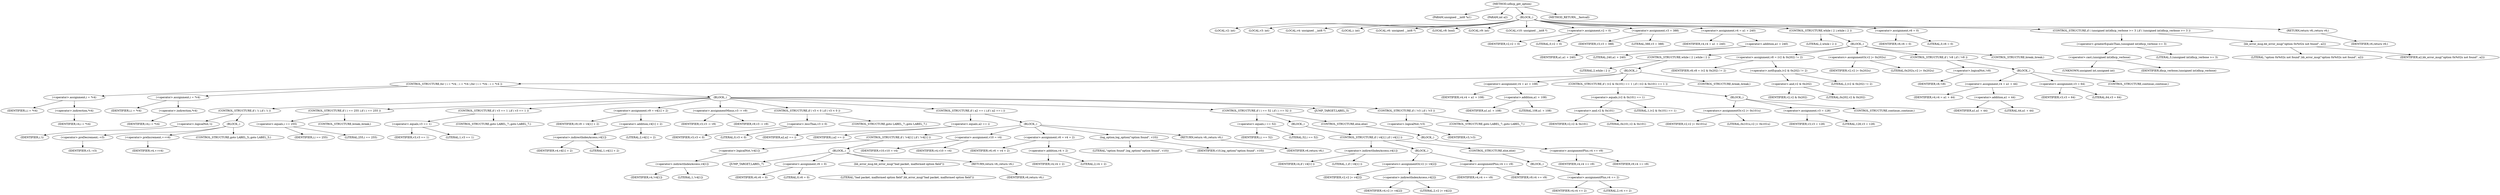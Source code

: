 digraph udhcp_get_option {  
"1000109" [label = "(METHOD,udhcp_get_option)" ]
"1000110" [label = "(PARAM,unsigned __int8 *a1)" ]
"1000111" [label = "(PARAM,int a2)" ]
"1000112" [label = "(BLOCK,,)" ]
"1000113" [label = "(LOCAL,v2: int)" ]
"1000114" [label = "(LOCAL,v3: int)" ]
"1000115" [label = "(LOCAL,v4: unsigned __int8 *)" ]
"1000116" [label = "(LOCAL,i: int)" ]
"1000117" [label = "(LOCAL,v6: unsigned __int8 *)" ]
"1000118" [label = "(LOCAL,v8: bool)" ]
"1000119" [label = "(LOCAL,v9: int)" ]
"1000120" [label = "(LOCAL,v10: unsigned __int8 *)" ]
"1000121" [label = "(<operator>.assignment,v2 = 0)" ]
"1000122" [label = "(IDENTIFIER,v2,v2 = 0)" ]
"1000123" [label = "(LITERAL,0,v2 = 0)" ]
"1000124" [label = "(<operator>.assignment,v3 = 388)" ]
"1000125" [label = "(IDENTIFIER,v3,v3 = 388)" ]
"1000126" [label = "(LITERAL,388,v3 = 388)" ]
"1000127" [label = "(<operator>.assignment,v4 = a1 + 240)" ]
"1000128" [label = "(IDENTIFIER,v4,v4 = a1 + 240)" ]
"1000129" [label = "(<operator>.addition,a1 + 240)" ]
"1000130" [label = "(IDENTIFIER,a1,a1 + 240)" ]
"1000131" [label = "(LITERAL,240,a1 + 240)" ]
"1000132" [label = "(CONTROL_STRUCTURE,while ( 2 ),while ( 2 ))" ]
"1000133" [label = "(LITERAL,2,while ( 2 ))" ]
"1000134" [label = "(BLOCK,,)" ]
"1000135" [label = "(CONTROL_STRUCTURE,while ( 2 ),while ( 2 ))" ]
"1000136" [label = "(LITERAL,2,while ( 2 ))" ]
"1000137" [label = "(BLOCK,,)" ]
"1000138" [label = "(CONTROL_STRUCTURE,for ( i = *v4; ; i = *v4 ),for ( i = *v4; ; i = *v4 ))" ]
"1000139" [label = "(<operator>.assignment,i = *v4)" ]
"1000140" [label = "(IDENTIFIER,i,i = *v4)" ]
"1000141" [label = "(<operator>.indirection,*v4)" ]
"1000142" [label = "(IDENTIFIER,v4,i = *v4)" ]
"1000143" [label = "(<operator>.assignment,i = *v4)" ]
"1000144" [label = "(IDENTIFIER,i,i = *v4)" ]
"1000145" [label = "(<operator>.indirection,*v4)" ]
"1000146" [label = "(IDENTIFIER,v4,i = *v4)" ]
"1000147" [label = "(BLOCK,,)" ]
"1000148" [label = "(CONTROL_STRUCTURE,if ( !i ),if ( !i ))" ]
"1000149" [label = "(<operator>.logicalNot,!i)" ]
"1000150" [label = "(IDENTIFIER,i,!i)" ]
"1000151" [label = "(BLOCK,,)" ]
"1000152" [label = "(<operator>.preDecrement,--v3)" ]
"1000153" [label = "(IDENTIFIER,v3,--v3)" ]
"1000154" [label = "(<operator>.preIncrement,++v4)" ]
"1000155" [label = "(IDENTIFIER,v4,++v4)" ]
"1000156" [label = "(CONTROL_STRUCTURE,goto LABEL_5;,goto LABEL_5;)" ]
"1000157" [label = "(CONTROL_STRUCTURE,if ( i == 255 ),if ( i == 255 ))" ]
"1000158" [label = "(<operator>.equals,i == 255)" ]
"1000159" [label = "(IDENTIFIER,i,i == 255)" ]
"1000160" [label = "(LITERAL,255,i == 255)" ]
"1000161" [label = "(CONTROL_STRUCTURE,break;,break;)" ]
"1000162" [label = "(CONTROL_STRUCTURE,if ( v3 == 1 ),if ( v3 == 1 ))" ]
"1000163" [label = "(<operator>.equals,v3 == 1)" ]
"1000164" [label = "(IDENTIFIER,v3,v3 == 1)" ]
"1000165" [label = "(LITERAL,1,v3 == 1)" ]
"1000166" [label = "(CONTROL_STRUCTURE,goto LABEL_7;,goto LABEL_7;)" ]
"1000167" [label = "(<operator>.assignment,v9 = v4[1] + 2)" ]
"1000168" [label = "(IDENTIFIER,v9,v9 = v4[1] + 2)" ]
"1000169" [label = "(<operator>.addition,v4[1] + 2)" ]
"1000170" [label = "(<operator>.indirectIndexAccess,v4[1])" ]
"1000171" [label = "(IDENTIFIER,v4,v4[1] + 2)" ]
"1000172" [label = "(LITERAL,1,v4[1] + 2)" ]
"1000173" [label = "(LITERAL,2,v4[1] + 2)" ]
"1000174" [label = "(<operator>.assignmentMinus,v3 -= v9)" ]
"1000175" [label = "(IDENTIFIER,v3,v3 -= v9)" ]
"1000176" [label = "(IDENTIFIER,v9,v3 -= v9)" ]
"1000177" [label = "(CONTROL_STRUCTURE,if ( v3 < 0 ),if ( v3 < 0 ))" ]
"1000178" [label = "(<operator>.lessThan,v3 < 0)" ]
"1000179" [label = "(IDENTIFIER,v3,v3 < 0)" ]
"1000180" [label = "(LITERAL,0,v3 < 0)" ]
"1000181" [label = "(CONTROL_STRUCTURE,goto LABEL_7;,goto LABEL_7;)" ]
"1000182" [label = "(CONTROL_STRUCTURE,if ( a2 == i ),if ( a2 == i ))" ]
"1000183" [label = "(<operator>.equals,a2 == i)" ]
"1000184" [label = "(IDENTIFIER,a2,a2 == i)" ]
"1000185" [label = "(IDENTIFIER,i,a2 == i)" ]
"1000186" [label = "(BLOCK,,)" ]
"1000187" [label = "(CONTROL_STRUCTURE,if ( !v4[1] ),if ( !v4[1] ))" ]
"1000188" [label = "(<operator>.logicalNot,!v4[1])" ]
"1000189" [label = "(<operator>.indirectIndexAccess,v4[1])" ]
"1000190" [label = "(IDENTIFIER,v4,!v4[1])" ]
"1000191" [label = "(LITERAL,1,!v4[1])" ]
"1000192" [label = "(BLOCK,,)" ]
"1000193" [label = "(JUMP_TARGET,LABEL_7)" ]
"1000194" [label = "(<operator>.assignment,v6 = 0)" ]
"1000195" [label = "(IDENTIFIER,v6,v6 = 0)" ]
"1000196" [label = "(LITERAL,0,v6 = 0)" ]
"1000197" [label = "(bb_error_msg,bb_error_msg(\"bad packet, malformed option field\"))" ]
"1000198" [label = "(LITERAL,\"bad packet, malformed option field\",bb_error_msg(\"bad packet, malformed option field\"))" ]
"1000199" [label = "(RETURN,return v6;,return v6;)" ]
"1000200" [label = "(IDENTIFIER,v6,return v6;)" ]
"1000201" [label = "(<operator>.assignment,v10 = v4)" ]
"1000202" [label = "(IDENTIFIER,v10,v10 = v4)" ]
"1000203" [label = "(IDENTIFIER,v4,v10 = v4)" ]
"1000204" [label = "(<operator>.assignment,v6 = v4 + 2)" ]
"1000205" [label = "(IDENTIFIER,v6,v6 = v4 + 2)" ]
"1000206" [label = "(<operator>.addition,v4 + 2)" ]
"1000207" [label = "(IDENTIFIER,v4,v4 + 2)" ]
"1000208" [label = "(LITERAL,2,v4 + 2)" ]
"1000209" [label = "(log_option,log_option(\"option found\", v10))" ]
"1000210" [label = "(LITERAL,\"option found\",log_option(\"option found\", v10))" ]
"1000211" [label = "(IDENTIFIER,v10,log_option(\"option found\", v10))" ]
"1000212" [label = "(RETURN,return v6;,return v6;)" ]
"1000213" [label = "(IDENTIFIER,v6,return v6;)" ]
"1000214" [label = "(CONTROL_STRUCTURE,if ( i == 52 ),if ( i == 52 ))" ]
"1000215" [label = "(<operator>.equals,i == 52)" ]
"1000216" [label = "(IDENTIFIER,i,i == 52)" ]
"1000217" [label = "(LITERAL,52,i == 52)" ]
"1000218" [label = "(BLOCK,,)" ]
"1000219" [label = "(CONTROL_STRUCTURE,if ( v4[1] ),if ( v4[1] ))" ]
"1000220" [label = "(<operator>.indirectIndexAccess,v4[1])" ]
"1000221" [label = "(IDENTIFIER,v4,if ( v4[1] ))" ]
"1000222" [label = "(LITERAL,1,if ( v4[1] ))" ]
"1000223" [label = "(BLOCK,,)" ]
"1000224" [label = "(<operators>.assignmentOr,v2 |= v4[2])" ]
"1000225" [label = "(IDENTIFIER,v2,v2 |= v4[2])" ]
"1000226" [label = "(<operator>.indirectIndexAccess,v4[2])" ]
"1000227" [label = "(IDENTIFIER,v4,v2 |= v4[2])" ]
"1000228" [label = "(LITERAL,2,v2 |= v4[2])" ]
"1000229" [label = "(<operator>.assignmentPlus,v4 += v9)" ]
"1000230" [label = "(IDENTIFIER,v4,v4 += v9)" ]
"1000231" [label = "(IDENTIFIER,v9,v4 += v9)" ]
"1000232" [label = "(CONTROL_STRUCTURE,else,else)" ]
"1000233" [label = "(BLOCK,,)" ]
"1000234" [label = "(<operator>.assignmentPlus,v4 += 2)" ]
"1000235" [label = "(IDENTIFIER,v4,v4 += 2)" ]
"1000236" [label = "(LITERAL,2,v4 += 2)" ]
"1000237" [label = "(CONTROL_STRUCTURE,else,else)" ]
"1000238" [label = "(BLOCK,,)" ]
"1000239" [label = "(<operator>.assignmentPlus,v4 += v9)" ]
"1000240" [label = "(IDENTIFIER,v4,v4 += v9)" ]
"1000241" [label = "(IDENTIFIER,v9,v4 += v9)" ]
"1000242" [label = "(JUMP_TARGET,LABEL_5)" ]
"1000243" [label = "(CONTROL_STRUCTURE,if ( !v3 ),if ( !v3 ))" ]
"1000244" [label = "(<operator>.logicalNot,!v3)" ]
"1000245" [label = "(IDENTIFIER,v3,!v3)" ]
"1000246" [label = "(CONTROL_STRUCTURE,goto LABEL_7;,goto LABEL_7;)" ]
"1000247" [label = "(<operator>.assignment,v4 = a1 + 108)" ]
"1000248" [label = "(IDENTIFIER,v4,v4 = a1 + 108)" ]
"1000249" [label = "(<operator>.addition,a1 + 108)" ]
"1000250" [label = "(IDENTIFIER,a1,a1 + 108)" ]
"1000251" [label = "(LITERAL,108,a1 + 108)" ]
"1000252" [label = "(CONTROL_STRUCTURE,if ( (v2 & 0x101) == 1 ),if ( (v2 & 0x101) == 1 ))" ]
"1000253" [label = "(<operator>.equals,(v2 & 0x101) == 1)" ]
"1000254" [label = "(<operator>.and,v2 & 0x101)" ]
"1000255" [label = "(IDENTIFIER,v2,v2 & 0x101)" ]
"1000256" [label = "(LITERAL,0x101,v2 & 0x101)" ]
"1000257" [label = "(LITERAL,1,(v2 & 0x101) == 1)" ]
"1000258" [label = "(BLOCK,,)" ]
"1000259" [label = "(<operators>.assignmentOr,v2 |= 0x101u)" ]
"1000260" [label = "(IDENTIFIER,v2,v2 |= 0x101u)" ]
"1000261" [label = "(LITERAL,0x101u,v2 |= 0x101u)" ]
"1000262" [label = "(<operator>.assignment,v3 = 128)" ]
"1000263" [label = "(IDENTIFIER,v3,v3 = 128)" ]
"1000264" [label = "(LITERAL,128,v3 = 128)" ]
"1000265" [label = "(CONTROL_STRUCTURE,continue;,continue;)" ]
"1000266" [label = "(CONTROL_STRUCTURE,break;,break;)" ]
"1000267" [label = "(<operator>.assignment,v8 = (v2 & 0x202) != 2)" ]
"1000268" [label = "(IDENTIFIER,v8,v8 = (v2 & 0x202) != 2)" ]
"1000269" [label = "(<operator>.notEquals,(v2 & 0x202) != 2)" ]
"1000270" [label = "(<operator>.and,v2 & 0x202)" ]
"1000271" [label = "(IDENTIFIER,v2,v2 & 0x202)" ]
"1000272" [label = "(LITERAL,0x202,v2 & 0x202)" ]
"1000273" [label = "(LITERAL,2,(v2 & 0x202) != 2)" ]
"1000274" [label = "(<operators>.assignmentOr,v2 |= 0x202u)" ]
"1000275" [label = "(IDENTIFIER,v2,v2 |= 0x202u)" ]
"1000276" [label = "(LITERAL,0x202u,v2 |= 0x202u)" ]
"1000277" [label = "(CONTROL_STRUCTURE,if ( !v8 ),if ( !v8 ))" ]
"1000278" [label = "(<operator>.logicalNot,!v8)" ]
"1000279" [label = "(IDENTIFIER,v8,!v8)" ]
"1000280" [label = "(BLOCK,,)" ]
"1000281" [label = "(<operator>.assignment,v4 = a1 + 44)" ]
"1000282" [label = "(IDENTIFIER,v4,v4 = a1 + 44)" ]
"1000283" [label = "(<operator>.addition,a1 + 44)" ]
"1000284" [label = "(IDENTIFIER,a1,a1 + 44)" ]
"1000285" [label = "(LITERAL,44,a1 + 44)" ]
"1000286" [label = "(<operator>.assignment,v3 = 64)" ]
"1000287" [label = "(IDENTIFIER,v3,v3 = 64)" ]
"1000288" [label = "(LITERAL,64,v3 = 64)" ]
"1000289" [label = "(CONTROL_STRUCTURE,continue;,continue;)" ]
"1000290" [label = "(CONTROL_STRUCTURE,break;,break;)" ]
"1000291" [label = "(<operator>.assignment,v6 = 0)" ]
"1000292" [label = "(IDENTIFIER,v6,v6 = 0)" ]
"1000293" [label = "(LITERAL,0,v6 = 0)" ]
"1000294" [label = "(CONTROL_STRUCTURE,if ( (unsigned int)dhcp_verbose >= 3 ),if ( (unsigned int)dhcp_verbose >= 3 ))" ]
"1000295" [label = "(<operator>.greaterEqualsThan,(unsigned int)dhcp_verbose >= 3)" ]
"1000296" [label = "(<operator>.cast,(unsigned int)dhcp_verbose)" ]
"1000297" [label = "(UNKNOWN,unsigned int,unsigned int)" ]
"1000298" [label = "(IDENTIFIER,dhcp_verbose,(unsigned int)dhcp_verbose)" ]
"1000299" [label = "(LITERAL,3,(unsigned int)dhcp_verbose >= 3)" ]
"1000300" [label = "(bb_error_msg,bb_error_msg(\"option 0x%02x not found\", a2))" ]
"1000301" [label = "(LITERAL,\"option 0x%02x not found\",bb_error_msg(\"option 0x%02x not found\", a2))" ]
"1000302" [label = "(IDENTIFIER,a2,bb_error_msg(\"option 0x%02x not found\", a2))" ]
"1000303" [label = "(RETURN,return v6;,return v6;)" ]
"1000304" [label = "(IDENTIFIER,v6,return v6;)" ]
"1000305" [label = "(METHOD_RETURN,__fastcall)" ]
  "1000109" -> "1000110" 
  "1000109" -> "1000111" 
  "1000109" -> "1000112" 
  "1000109" -> "1000305" 
  "1000112" -> "1000113" 
  "1000112" -> "1000114" 
  "1000112" -> "1000115" 
  "1000112" -> "1000116" 
  "1000112" -> "1000117" 
  "1000112" -> "1000118" 
  "1000112" -> "1000119" 
  "1000112" -> "1000120" 
  "1000112" -> "1000121" 
  "1000112" -> "1000124" 
  "1000112" -> "1000127" 
  "1000112" -> "1000132" 
  "1000112" -> "1000291" 
  "1000112" -> "1000294" 
  "1000112" -> "1000303" 
  "1000121" -> "1000122" 
  "1000121" -> "1000123" 
  "1000124" -> "1000125" 
  "1000124" -> "1000126" 
  "1000127" -> "1000128" 
  "1000127" -> "1000129" 
  "1000129" -> "1000130" 
  "1000129" -> "1000131" 
  "1000132" -> "1000133" 
  "1000132" -> "1000134" 
  "1000134" -> "1000135" 
  "1000134" -> "1000267" 
  "1000134" -> "1000274" 
  "1000134" -> "1000277" 
  "1000134" -> "1000290" 
  "1000135" -> "1000136" 
  "1000135" -> "1000137" 
  "1000137" -> "1000138" 
  "1000137" -> "1000247" 
  "1000137" -> "1000252" 
  "1000137" -> "1000266" 
  "1000138" -> "1000139" 
  "1000138" -> "1000143" 
  "1000138" -> "1000147" 
  "1000139" -> "1000140" 
  "1000139" -> "1000141" 
  "1000141" -> "1000142" 
  "1000143" -> "1000144" 
  "1000143" -> "1000145" 
  "1000145" -> "1000146" 
  "1000147" -> "1000148" 
  "1000147" -> "1000157" 
  "1000147" -> "1000162" 
  "1000147" -> "1000167" 
  "1000147" -> "1000174" 
  "1000147" -> "1000177" 
  "1000147" -> "1000182" 
  "1000147" -> "1000214" 
  "1000147" -> "1000242" 
  "1000147" -> "1000243" 
  "1000148" -> "1000149" 
  "1000148" -> "1000151" 
  "1000149" -> "1000150" 
  "1000151" -> "1000152" 
  "1000151" -> "1000154" 
  "1000151" -> "1000156" 
  "1000152" -> "1000153" 
  "1000154" -> "1000155" 
  "1000157" -> "1000158" 
  "1000157" -> "1000161" 
  "1000158" -> "1000159" 
  "1000158" -> "1000160" 
  "1000162" -> "1000163" 
  "1000162" -> "1000166" 
  "1000163" -> "1000164" 
  "1000163" -> "1000165" 
  "1000167" -> "1000168" 
  "1000167" -> "1000169" 
  "1000169" -> "1000170" 
  "1000169" -> "1000173" 
  "1000170" -> "1000171" 
  "1000170" -> "1000172" 
  "1000174" -> "1000175" 
  "1000174" -> "1000176" 
  "1000177" -> "1000178" 
  "1000177" -> "1000181" 
  "1000178" -> "1000179" 
  "1000178" -> "1000180" 
  "1000182" -> "1000183" 
  "1000182" -> "1000186" 
  "1000183" -> "1000184" 
  "1000183" -> "1000185" 
  "1000186" -> "1000187" 
  "1000186" -> "1000201" 
  "1000186" -> "1000204" 
  "1000186" -> "1000209" 
  "1000186" -> "1000212" 
  "1000187" -> "1000188" 
  "1000187" -> "1000192" 
  "1000188" -> "1000189" 
  "1000189" -> "1000190" 
  "1000189" -> "1000191" 
  "1000192" -> "1000193" 
  "1000192" -> "1000194" 
  "1000192" -> "1000197" 
  "1000192" -> "1000199" 
  "1000194" -> "1000195" 
  "1000194" -> "1000196" 
  "1000197" -> "1000198" 
  "1000199" -> "1000200" 
  "1000201" -> "1000202" 
  "1000201" -> "1000203" 
  "1000204" -> "1000205" 
  "1000204" -> "1000206" 
  "1000206" -> "1000207" 
  "1000206" -> "1000208" 
  "1000209" -> "1000210" 
  "1000209" -> "1000211" 
  "1000212" -> "1000213" 
  "1000214" -> "1000215" 
  "1000214" -> "1000218" 
  "1000214" -> "1000237" 
  "1000215" -> "1000216" 
  "1000215" -> "1000217" 
  "1000218" -> "1000219" 
  "1000219" -> "1000220" 
  "1000219" -> "1000223" 
  "1000219" -> "1000232" 
  "1000220" -> "1000221" 
  "1000220" -> "1000222" 
  "1000223" -> "1000224" 
  "1000223" -> "1000229" 
  "1000224" -> "1000225" 
  "1000224" -> "1000226" 
  "1000226" -> "1000227" 
  "1000226" -> "1000228" 
  "1000229" -> "1000230" 
  "1000229" -> "1000231" 
  "1000232" -> "1000233" 
  "1000233" -> "1000234" 
  "1000234" -> "1000235" 
  "1000234" -> "1000236" 
  "1000237" -> "1000238" 
  "1000238" -> "1000239" 
  "1000239" -> "1000240" 
  "1000239" -> "1000241" 
  "1000243" -> "1000244" 
  "1000243" -> "1000246" 
  "1000244" -> "1000245" 
  "1000247" -> "1000248" 
  "1000247" -> "1000249" 
  "1000249" -> "1000250" 
  "1000249" -> "1000251" 
  "1000252" -> "1000253" 
  "1000252" -> "1000258" 
  "1000253" -> "1000254" 
  "1000253" -> "1000257" 
  "1000254" -> "1000255" 
  "1000254" -> "1000256" 
  "1000258" -> "1000259" 
  "1000258" -> "1000262" 
  "1000258" -> "1000265" 
  "1000259" -> "1000260" 
  "1000259" -> "1000261" 
  "1000262" -> "1000263" 
  "1000262" -> "1000264" 
  "1000267" -> "1000268" 
  "1000267" -> "1000269" 
  "1000269" -> "1000270" 
  "1000269" -> "1000273" 
  "1000270" -> "1000271" 
  "1000270" -> "1000272" 
  "1000274" -> "1000275" 
  "1000274" -> "1000276" 
  "1000277" -> "1000278" 
  "1000277" -> "1000280" 
  "1000278" -> "1000279" 
  "1000280" -> "1000281" 
  "1000280" -> "1000286" 
  "1000280" -> "1000289" 
  "1000281" -> "1000282" 
  "1000281" -> "1000283" 
  "1000283" -> "1000284" 
  "1000283" -> "1000285" 
  "1000286" -> "1000287" 
  "1000286" -> "1000288" 
  "1000291" -> "1000292" 
  "1000291" -> "1000293" 
  "1000294" -> "1000295" 
  "1000294" -> "1000300" 
  "1000295" -> "1000296" 
  "1000295" -> "1000299" 
  "1000296" -> "1000297" 
  "1000296" -> "1000298" 
  "1000300" -> "1000301" 
  "1000300" -> "1000302" 
  "1000303" -> "1000304" 
}

